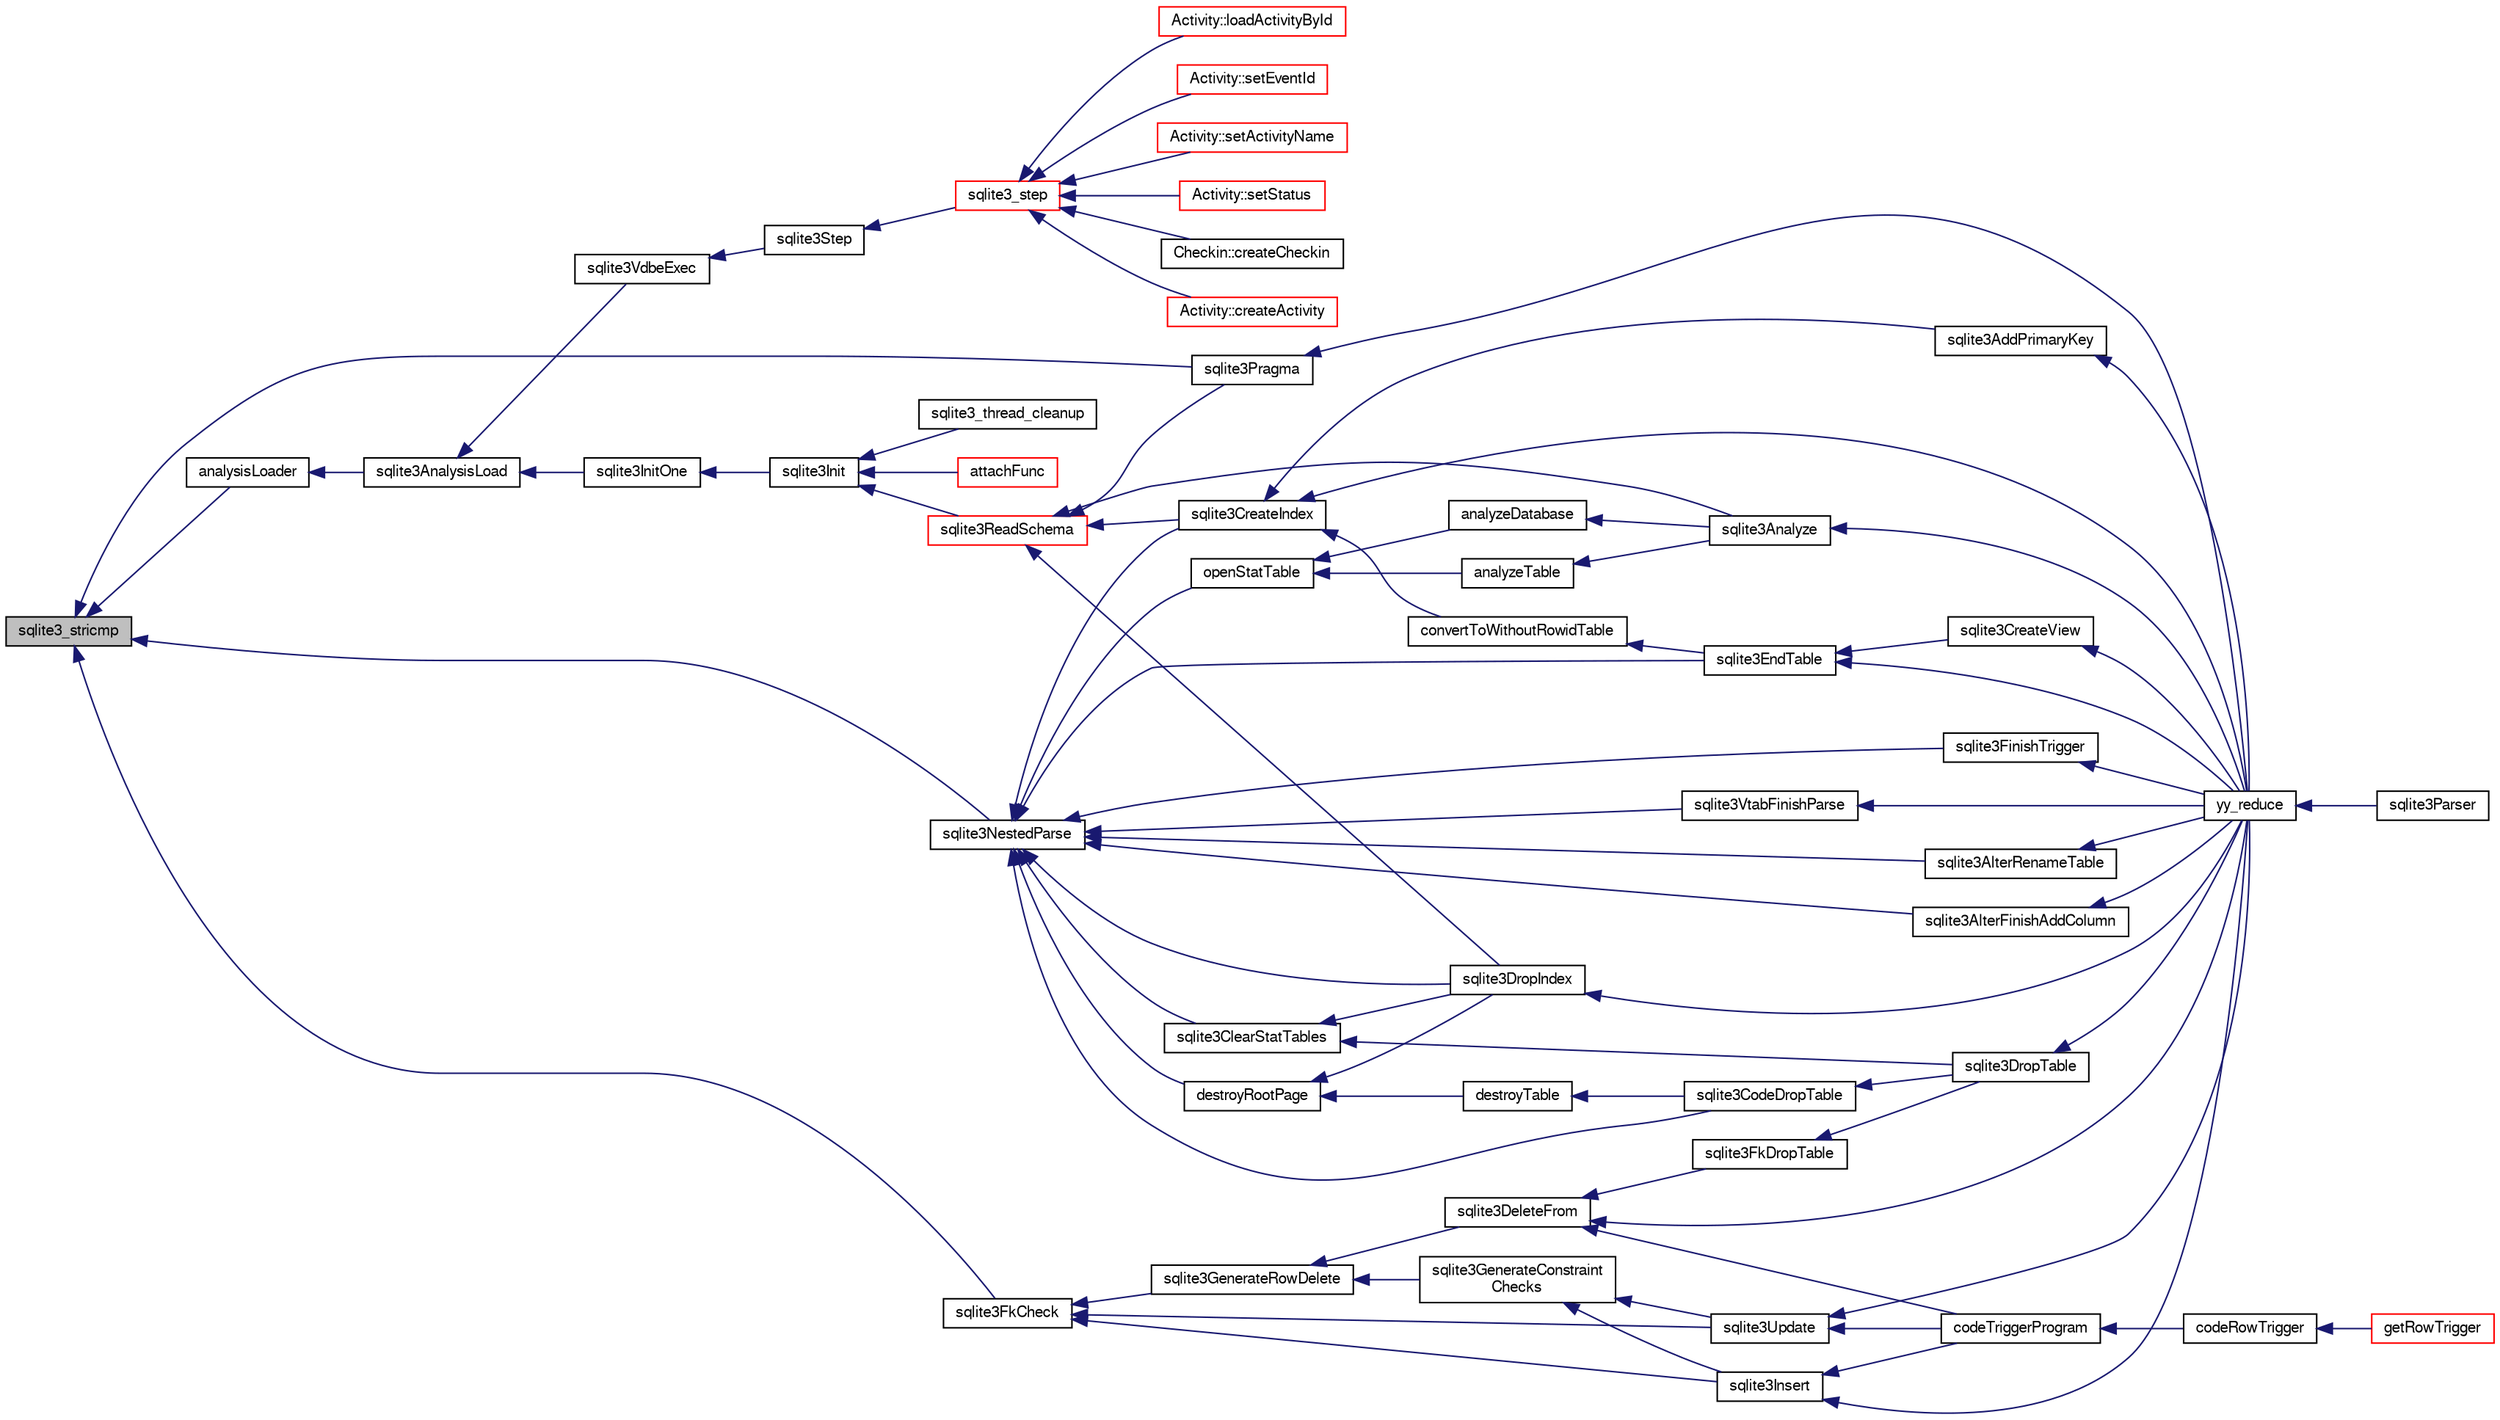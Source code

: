 digraph "sqlite3_stricmp"
{
  edge [fontname="FreeSans",fontsize="10",labelfontname="FreeSans",labelfontsize="10"];
  node [fontname="FreeSans",fontsize="10",shape=record];
  rankdir="LR";
  Node387162 [label="sqlite3_stricmp",height=0.2,width=0.4,color="black", fillcolor="grey75", style="filled", fontcolor="black"];
  Node387162 -> Node387163 [dir="back",color="midnightblue",fontsize="10",style="solid",fontname="FreeSans"];
  Node387163 [label="analysisLoader",height=0.2,width=0.4,color="black", fillcolor="white", style="filled",URL="$sqlite3_8c.html#abb38e5b97f93c8a9775233bb28cb1e17"];
  Node387163 -> Node387164 [dir="back",color="midnightblue",fontsize="10",style="solid",fontname="FreeSans"];
  Node387164 [label="sqlite3AnalysisLoad",height=0.2,width=0.4,color="black", fillcolor="white", style="filled",URL="$sqlite3_8c.html#a48a2301c27e1d3d68708b9b8761b5a01"];
  Node387164 -> Node387165 [dir="back",color="midnightblue",fontsize="10",style="solid",fontname="FreeSans"];
  Node387165 [label="sqlite3VdbeExec",height=0.2,width=0.4,color="black", fillcolor="white", style="filled",URL="$sqlite3_8c.html#a8ce40a614bdc56719c4d642b1e4dfb21"];
  Node387165 -> Node387166 [dir="back",color="midnightblue",fontsize="10",style="solid",fontname="FreeSans"];
  Node387166 [label="sqlite3Step",height=0.2,width=0.4,color="black", fillcolor="white", style="filled",URL="$sqlite3_8c.html#a3f2872e873e2758a4beedad1d5113554"];
  Node387166 -> Node387167 [dir="back",color="midnightblue",fontsize="10",style="solid",fontname="FreeSans"];
  Node387167 [label="sqlite3_step",height=0.2,width=0.4,color="red", fillcolor="white", style="filled",URL="$sqlite3_8h.html#ac1e491ce36b7471eb28387f7d3c74334"];
  Node387167 -> Node387168 [dir="back",color="midnightblue",fontsize="10",style="solid",fontname="FreeSans"];
  Node387168 [label="Activity::createActivity",height=0.2,width=0.4,color="red", fillcolor="white", style="filled",URL="$classActivity.html#a813cc5e52c14ab49b39014c134e3425b"];
  Node387167 -> Node387171 [dir="back",color="midnightblue",fontsize="10",style="solid",fontname="FreeSans"];
  Node387171 [label="Activity::loadActivityById",height=0.2,width=0.4,color="red", fillcolor="white", style="filled",URL="$classActivity.html#abe4ffb4f08a47212ebf9013259d9e7fd"];
  Node387167 -> Node387173 [dir="back",color="midnightblue",fontsize="10",style="solid",fontname="FreeSans"];
  Node387173 [label="Activity::setEventId",height=0.2,width=0.4,color="red", fillcolor="white", style="filled",URL="$classActivity.html#adb1d0fd0d08f473e068f0a4086bfa9ca"];
  Node387167 -> Node387174 [dir="back",color="midnightblue",fontsize="10",style="solid",fontname="FreeSans"];
  Node387174 [label="Activity::setActivityName",height=0.2,width=0.4,color="red", fillcolor="white", style="filled",URL="$classActivity.html#a62dc3737b33915a36086f9dd26d16a81"];
  Node387167 -> Node387175 [dir="back",color="midnightblue",fontsize="10",style="solid",fontname="FreeSans"];
  Node387175 [label="Activity::setStatus",height=0.2,width=0.4,color="red", fillcolor="white", style="filled",URL="$classActivity.html#af618135a7738f4d2a7ee147a8ef912ea"];
  Node387167 -> Node387176 [dir="back",color="midnightblue",fontsize="10",style="solid",fontname="FreeSans"];
  Node387176 [label="Checkin::createCheckin",height=0.2,width=0.4,color="black", fillcolor="white", style="filled",URL="$classCheckin.html#a4e40acdf7fff0e607f6de4f24f3a163c"];
  Node387164 -> Node387334 [dir="back",color="midnightblue",fontsize="10",style="solid",fontname="FreeSans"];
  Node387334 [label="sqlite3InitOne",height=0.2,width=0.4,color="black", fillcolor="white", style="filled",URL="$sqlite3_8c.html#ac4318b25df65269906b0379251fe9b85"];
  Node387334 -> Node387335 [dir="back",color="midnightblue",fontsize="10",style="solid",fontname="FreeSans"];
  Node387335 [label="sqlite3Init",height=0.2,width=0.4,color="black", fillcolor="white", style="filled",URL="$sqlite3_8c.html#aed74e3dc765631a833f522f425ff5a48"];
  Node387335 -> Node387336 [dir="back",color="midnightblue",fontsize="10",style="solid",fontname="FreeSans"];
  Node387336 [label="attachFunc",height=0.2,width=0.4,color="red", fillcolor="white", style="filled",URL="$sqlite3_8c.html#a69cb751a7da501b9a0aa37e0d7c3eaf7"];
  Node387335 -> Node387337 [dir="back",color="midnightblue",fontsize="10",style="solid",fontname="FreeSans"];
  Node387337 [label="sqlite3ReadSchema",height=0.2,width=0.4,color="red", fillcolor="white", style="filled",URL="$sqlite3_8c.html#ac41a97f30334f7d35b2b5713097eca90"];
  Node387337 -> Node387321 [dir="back",color="midnightblue",fontsize="10",style="solid",fontname="FreeSans"];
  Node387321 [label="sqlite3Analyze",height=0.2,width=0.4,color="black", fillcolor="white", style="filled",URL="$sqlite3_8c.html#ac696deb1ccaae3fa855cfbd0bfd4d048"];
  Node387321 -> Node387197 [dir="back",color="midnightblue",fontsize="10",style="solid",fontname="FreeSans"];
  Node387197 [label="yy_reduce",height=0.2,width=0.4,color="black", fillcolor="white", style="filled",URL="$sqlite3_8c.html#a7c419a9b25711c666a9a2449ef377f14"];
  Node387197 -> Node387198 [dir="back",color="midnightblue",fontsize="10",style="solid",fontname="FreeSans"];
  Node387198 [label="sqlite3Parser",height=0.2,width=0.4,color="black", fillcolor="white", style="filled",URL="$sqlite3_8c.html#a0327d71a5fabe0b6a343d78a2602e72a"];
  Node387337 -> Node387225 [dir="back",color="midnightblue",fontsize="10",style="solid",fontname="FreeSans"];
  Node387225 [label="sqlite3CreateIndex",height=0.2,width=0.4,color="black", fillcolor="white", style="filled",URL="$sqlite3_8c.html#a8dbe5e590ab6c58a8c45f34f7c81e825"];
  Node387225 -> Node387226 [dir="back",color="midnightblue",fontsize="10",style="solid",fontname="FreeSans"];
  Node387226 [label="sqlite3AddPrimaryKey",height=0.2,width=0.4,color="black", fillcolor="white", style="filled",URL="$sqlite3_8c.html#af2b0672c3379d2a7d927d210ae0ade62"];
  Node387226 -> Node387197 [dir="back",color="midnightblue",fontsize="10",style="solid",fontname="FreeSans"];
  Node387225 -> Node387227 [dir="back",color="midnightblue",fontsize="10",style="solid",fontname="FreeSans"];
  Node387227 [label="convertToWithoutRowidTable",height=0.2,width=0.4,color="black", fillcolor="white", style="filled",URL="$sqlite3_8c.html#a0d41effc4e4a0ba740429a08f6747313"];
  Node387227 -> Node387195 [dir="back",color="midnightblue",fontsize="10",style="solid",fontname="FreeSans"];
  Node387195 [label="sqlite3EndTable",height=0.2,width=0.4,color="black", fillcolor="white", style="filled",URL="$sqlite3_8c.html#a7b5f2c66c0f0b6f819d970ca389768b0"];
  Node387195 -> Node387196 [dir="back",color="midnightblue",fontsize="10",style="solid",fontname="FreeSans"];
  Node387196 [label="sqlite3CreateView",height=0.2,width=0.4,color="black", fillcolor="white", style="filled",URL="$sqlite3_8c.html#a9d85cb00ff71dee5cd9a019503a6982e"];
  Node387196 -> Node387197 [dir="back",color="midnightblue",fontsize="10",style="solid",fontname="FreeSans"];
  Node387195 -> Node387197 [dir="back",color="midnightblue",fontsize="10",style="solid",fontname="FreeSans"];
  Node387225 -> Node387197 [dir="back",color="midnightblue",fontsize="10",style="solid",fontname="FreeSans"];
  Node387337 -> Node387281 [dir="back",color="midnightblue",fontsize="10",style="solid",fontname="FreeSans"];
  Node387281 [label="sqlite3DropIndex",height=0.2,width=0.4,color="black", fillcolor="white", style="filled",URL="$sqlite3_8c.html#a3ffd2536f34a0cf6d427710b06b71e83"];
  Node387281 -> Node387197 [dir="back",color="midnightblue",fontsize="10",style="solid",fontname="FreeSans"];
  Node387337 -> Node387215 [dir="back",color="midnightblue",fontsize="10",style="solid",fontname="FreeSans"];
  Node387215 [label="sqlite3Pragma",height=0.2,width=0.4,color="black", fillcolor="white", style="filled",URL="$sqlite3_8c.html#a111391370f58f8e6a6eca51fd34d62ed"];
  Node387215 -> Node387197 [dir="back",color="midnightblue",fontsize="10",style="solid",fontname="FreeSans"];
  Node387335 -> Node387347 [dir="back",color="midnightblue",fontsize="10",style="solid",fontname="FreeSans"];
  Node387347 [label="sqlite3_thread_cleanup",height=0.2,width=0.4,color="black", fillcolor="white", style="filled",URL="$sqlite3_8h.html#a34980c829db84f02e1a1599063469f06"];
  Node387162 -> Node387317 [dir="back",color="midnightblue",fontsize="10",style="solid",fontname="FreeSans"];
  Node387317 [label="sqlite3NestedParse",height=0.2,width=0.4,color="black", fillcolor="white", style="filled",URL="$sqlite3_8c.html#ae78bd6187a28892732af5428ec15b03f"];
  Node387317 -> Node387200 [dir="back",color="midnightblue",fontsize="10",style="solid",fontname="FreeSans"];
  Node387200 [label="sqlite3AlterRenameTable",height=0.2,width=0.4,color="black", fillcolor="white", style="filled",URL="$sqlite3_8c.html#aa5cfdb507ff74e559f2efb0318c96d2c"];
  Node387200 -> Node387197 [dir="back",color="midnightblue",fontsize="10",style="solid",fontname="FreeSans"];
  Node387317 -> Node387318 [dir="back",color="midnightblue",fontsize="10",style="solid",fontname="FreeSans"];
  Node387318 [label="sqlite3AlterFinishAddColumn",height=0.2,width=0.4,color="black", fillcolor="white", style="filled",URL="$sqlite3_8c.html#a392e1e5be904b01216faae16a77c2c31"];
  Node387318 -> Node387197 [dir="back",color="midnightblue",fontsize="10",style="solid",fontname="FreeSans"];
  Node387317 -> Node387319 [dir="back",color="midnightblue",fontsize="10",style="solid",fontname="FreeSans"];
  Node387319 [label="openStatTable",height=0.2,width=0.4,color="black", fillcolor="white", style="filled",URL="$sqlite3_8c.html#aea3da21ca87050c11c23e01f578cc5dc"];
  Node387319 -> Node387320 [dir="back",color="midnightblue",fontsize="10",style="solid",fontname="FreeSans"];
  Node387320 [label="analyzeDatabase",height=0.2,width=0.4,color="black", fillcolor="white", style="filled",URL="$sqlite3_8c.html#a19f2a630f42aaa010d1b47b81f8cea18"];
  Node387320 -> Node387321 [dir="back",color="midnightblue",fontsize="10",style="solid",fontname="FreeSans"];
  Node387319 -> Node387322 [dir="back",color="midnightblue",fontsize="10",style="solid",fontname="FreeSans"];
  Node387322 [label="analyzeTable",height=0.2,width=0.4,color="black", fillcolor="white", style="filled",URL="$sqlite3_8c.html#a85f18bcf2d42d5d6ae3033b0c49144b6"];
  Node387322 -> Node387321 [dir="back",color="midnightblue",fontsize="10",style="solid",fontname="FreeSans"];
  Node387317 -> Node387195 [dir="back",color="midnightblue",fontsize="10",style="solid",fontname="FreeSans"];
  Node387317 -> Node387323 [dir="back",color="midnightblue",fontsize="10",style="solid",fontname="FreeSans"];
  Node387323 [label="destroyRootPage",height=0.2,width=0.4,color="black", fillcolor="white", style="filled",URL="$sqlite3_8c.html#a117f2ef54e18f018369a4da17d1a0881"];
  Node387323 -> Node387324 [dir="back",color="midnightblue",fontsize="10",style="solid",fontname="FreeSans"];
  Node387324 [label="destroyTable",height=0.2,width=0.4,color="black", fillcolor="white", style="filled",URL="$sqlite3_8c.html#af9dd6dd5525753fa1319b280d8280b1e"];
  Node387324 -> Node387325 [dir="back",color="midnightblue",fontsize="10",style="solid",fontname="FreeSans"];
  Node387325 [label="sqlite3CodeDropTable",height=0.2,width=0.4,color="black", fillcolor="white", style="filled",URL="$sqlite3_8c.html#aaf9a8d65346dc15bfcd60bc48e885f46"];
  Node387325 -> Node387201 [dir="back",color="midnightblue",fontsize="10",style="solid",fontname="FreeSans"];
  Node387201 [label="sqlite3DropTable",height=0.2,width=0.4,color="black", fillcolor="white", style="filled",URL="$sqlite3_8c.html#a5534f77364b5568783c0e50db3c9defb"];
  Node387201 -> Node387197 [dir="back",color="midnightblue",fontsize="10",style="solid",fontname="FreeSans"];
  Node387323 -> Node387281 [dir="back",color="midnightblue",fontsize="10",style="solid",fontname="FreeSans"];
  Node387317 -> Node387326 [dir="back",color="midnightblue",fontsize="10",style="solid",fontname="FreeSans"];
  Node387326 [label="sqlite3ClearStatTables",height=0.2,width=0.4,color="black", fillcolor="white", style="filled",URL="$sqlite3_8c.html#a3a6659fbbc07f5bd5d327d88e6660702"];
  Node387326 -> Node387201 [dir="back",color="midnightblue",fontsize="10",style="solid",fontname="FreeSans"];
  Node387326 -> Node387281 [dir="back",color="midnightblue",fontsize="10",style="solid",fontname="FreeSans"];
  Node387317 -> Node387325 [dir="back",color="midnightblue",fontsize="10",style="solid",fontname="FreeSans"];
  Node387317 -> Node387225 [dir="back",color="midnightblue",fontsize="10",style="solid",fontname="FreeSans"];
  Node387317 -> Node387281 [dir="back",color="midnightblue",fontsize="10",style="solid",fontname="FreeSans"];
  Node387317 -> Node387327 [dir="back",color="midnightblue",fontsize="10",style="solid",fontname="FreeSans"];
  Node387327 [label="sqlite3FinishTrigger",height=0.2,width=0.4,color="black", fillcolor="white", style="filled",URL="$sqlite3_8c.html#a15231afa0ac739363aee4cdb88380886"];
  Node387327 -> Node387197 [dir="back",color="midnightblue",fontsize="10",style="solid",fontname="FreeSans"];
  Node387317 -> Node387328 [dir="back",color="midnightblue",fontsize="10",style="solid",fontname="FreeSans"];
  Node387328 [label="sqlite3VtabFinishParse",height=0.2,width=0.4,color="black", fillcolor="white", style="filled",URL="$sqlite3_8c.html#a31979f7a03df3cc53c4189dd1f3ea24c"];
  Node387328 -> Node387197 [dir="back",color="midnightblue",fontsize="10",style="solid",fontname="FreeSans"];
  Node387162 -> Node387233 [dir="back",color="midnightblue",fontsize="10",style="solid",fontname="FreeSans"];
  Node387233 [label="sqlite3FkCheck",height=0.2,width=0.4,color="black", fillcolor="white", style="filled",URL="$sqlite3_8c.html#aa38fb76c7d6f48f19772877a41703b92"];
  Node387233 -> Node387209 [dir="back",color="midnightblue",fontsize="10",style="solid",fontname="FreeSans"];
  Node387209 [label="sqlite3GenerateRowDelete",height=0.2,width=0.4,color="black", fillcolor="white", style="filled",URL="$sqlite3_8c.html#a2c76cbf3027fc18fdbb8cb4cd96b77d9"];
  Node387209 -> Node387202 [dir="back",color="midnightblue",fontsize="10",style="solid",fontname="FreeSans"];
  Node387202 [label="sqlite3DeleteFrom",height=0.2,width=0.4,color="black", fillcolor="white", style="filled",URL="$sqlite3_8c.html#ab9b4b45349188b49eabb23f94608a091"];
  Node387202 -> Node387203 [dir="back",color="midnightblue",fontsize="10",style="solid",fontname="FreeSans"];
  Node387203 [label="sqlite3FkDropTable",height=0.2,width=0.4,color="black", fillcolor="white", style="filled",URL="$sqlite3_8c.html#a1218c6fc74e89152ceaa4760e82f5ef9"];
  Node387203 -> Node387201 [dir="back",color="midnightblue",fontsize="10",style="solid",fontname="FreeSans"];
  Node387202 -> Node387204 [dir="back",color="midnightblue",fontsize="10",style="solid",fontname="FreeSans"];
  Node387204 [label="codeTriggerProgram",height=0.2,width=0.4,color="black", fillcolor="white", style="filled",URL="$sqlite3_8c.html#a120801f59d9281d201d2ff4b2606836e"];
  Node387204 -> Node387205 [dir="back",color="midnightblue",fontsize="10",style="solid",fontname="FreeSans"];
  Node387205 [label="codeRowTrigger",height=0.2,width=0.4,color="black", fillcolor="white", style="filled",URL="$sqlite3_8c.html#a463cea5aaaf388b560b206570a0022fc"];
  Node387205 -> Node387206 [dir="back",color="midnightblue",fontsize="10",style="solid",fontname="FreeSans"];
  Node387206 [label="getRowTrigger",height=0.2,width=0.4,color="red", fillcolor="white", style="filled",URL="$sqlite3_8c.html#a69626ef20b540d1a2b19cf56f3f45689"];
  Node387202 -> Node387197 [dir="back",color="midnightblue",fontsize="10",style="solid",fontname="FreeSans"];
  Node387209 -> Node387210 [dir="back",color="midnightblue",fontsize="10",style="solid",fontname="FreeSans"];
  Node387210 [label="sqlite3GenerateConstraint\lChecks",height=0.2,width=0.4,color="black", fillcolor="white", style="filled",URL="$sqlite3_8c.html#aef639c1e6a0c0a67ca6e7690ad931bd2"];
  Node387210 -> Node387211 [dir="back",color="midnightblue",fontsize="10",style="solid",fontname="FreeSans"];
  Node387211 [label="sqlite3Insert",height=0.2,width=0.4,color="black", fillcolor="white", style="filled",URL="$sqlite3_8c.html#a5b17c9c2000bae6bdff8e6be48d7dc2b"];
  Node387211 -> Node387204 [dir="back",color="midnightblue",fontsize="10",style="solid",fontname="FreeSans"];
  Node387211 -> Node387197 [dir="back",color="midnightblue",fontsize="10",style="solid",fontname="FreeSans"];
  Node387210 -> Node387212 [dir="back",color="midnightblue",fontsize="10",style="solid",fontname="FreeSans"];
  Node387212 [label="sqlite3Update",height=0.2,width=0.4,color="black", fillcolor="white", style="filled",URL="$sqlite3_8c.html#ac5aa67c46e8cc8174566fabe6809fafa"];
  Node387212 -> Node387204 [dir="back",color="midnightblue",fontsize="10",style="solid",fontname="FreeSans"];
  Node387212 -> Node387197 [dir="back",color="midnightblue",fontsize="10",style="solid",fontname="FreeSans"];
  Node387233 -> Node387211 [dir="back",color="midnightblue",fontsize="10",style="solid",fontname="FreeSans"];
  Node387233 -> Node387212 [dir="back",color="midnightblue",fontsize="10",style="solid",fontname="FreeSans"];
  Node387162 -> Node387215 [dir="back",color="midnightblue",fontsize="10",style="solid",fontname="FreeSans"];
}
